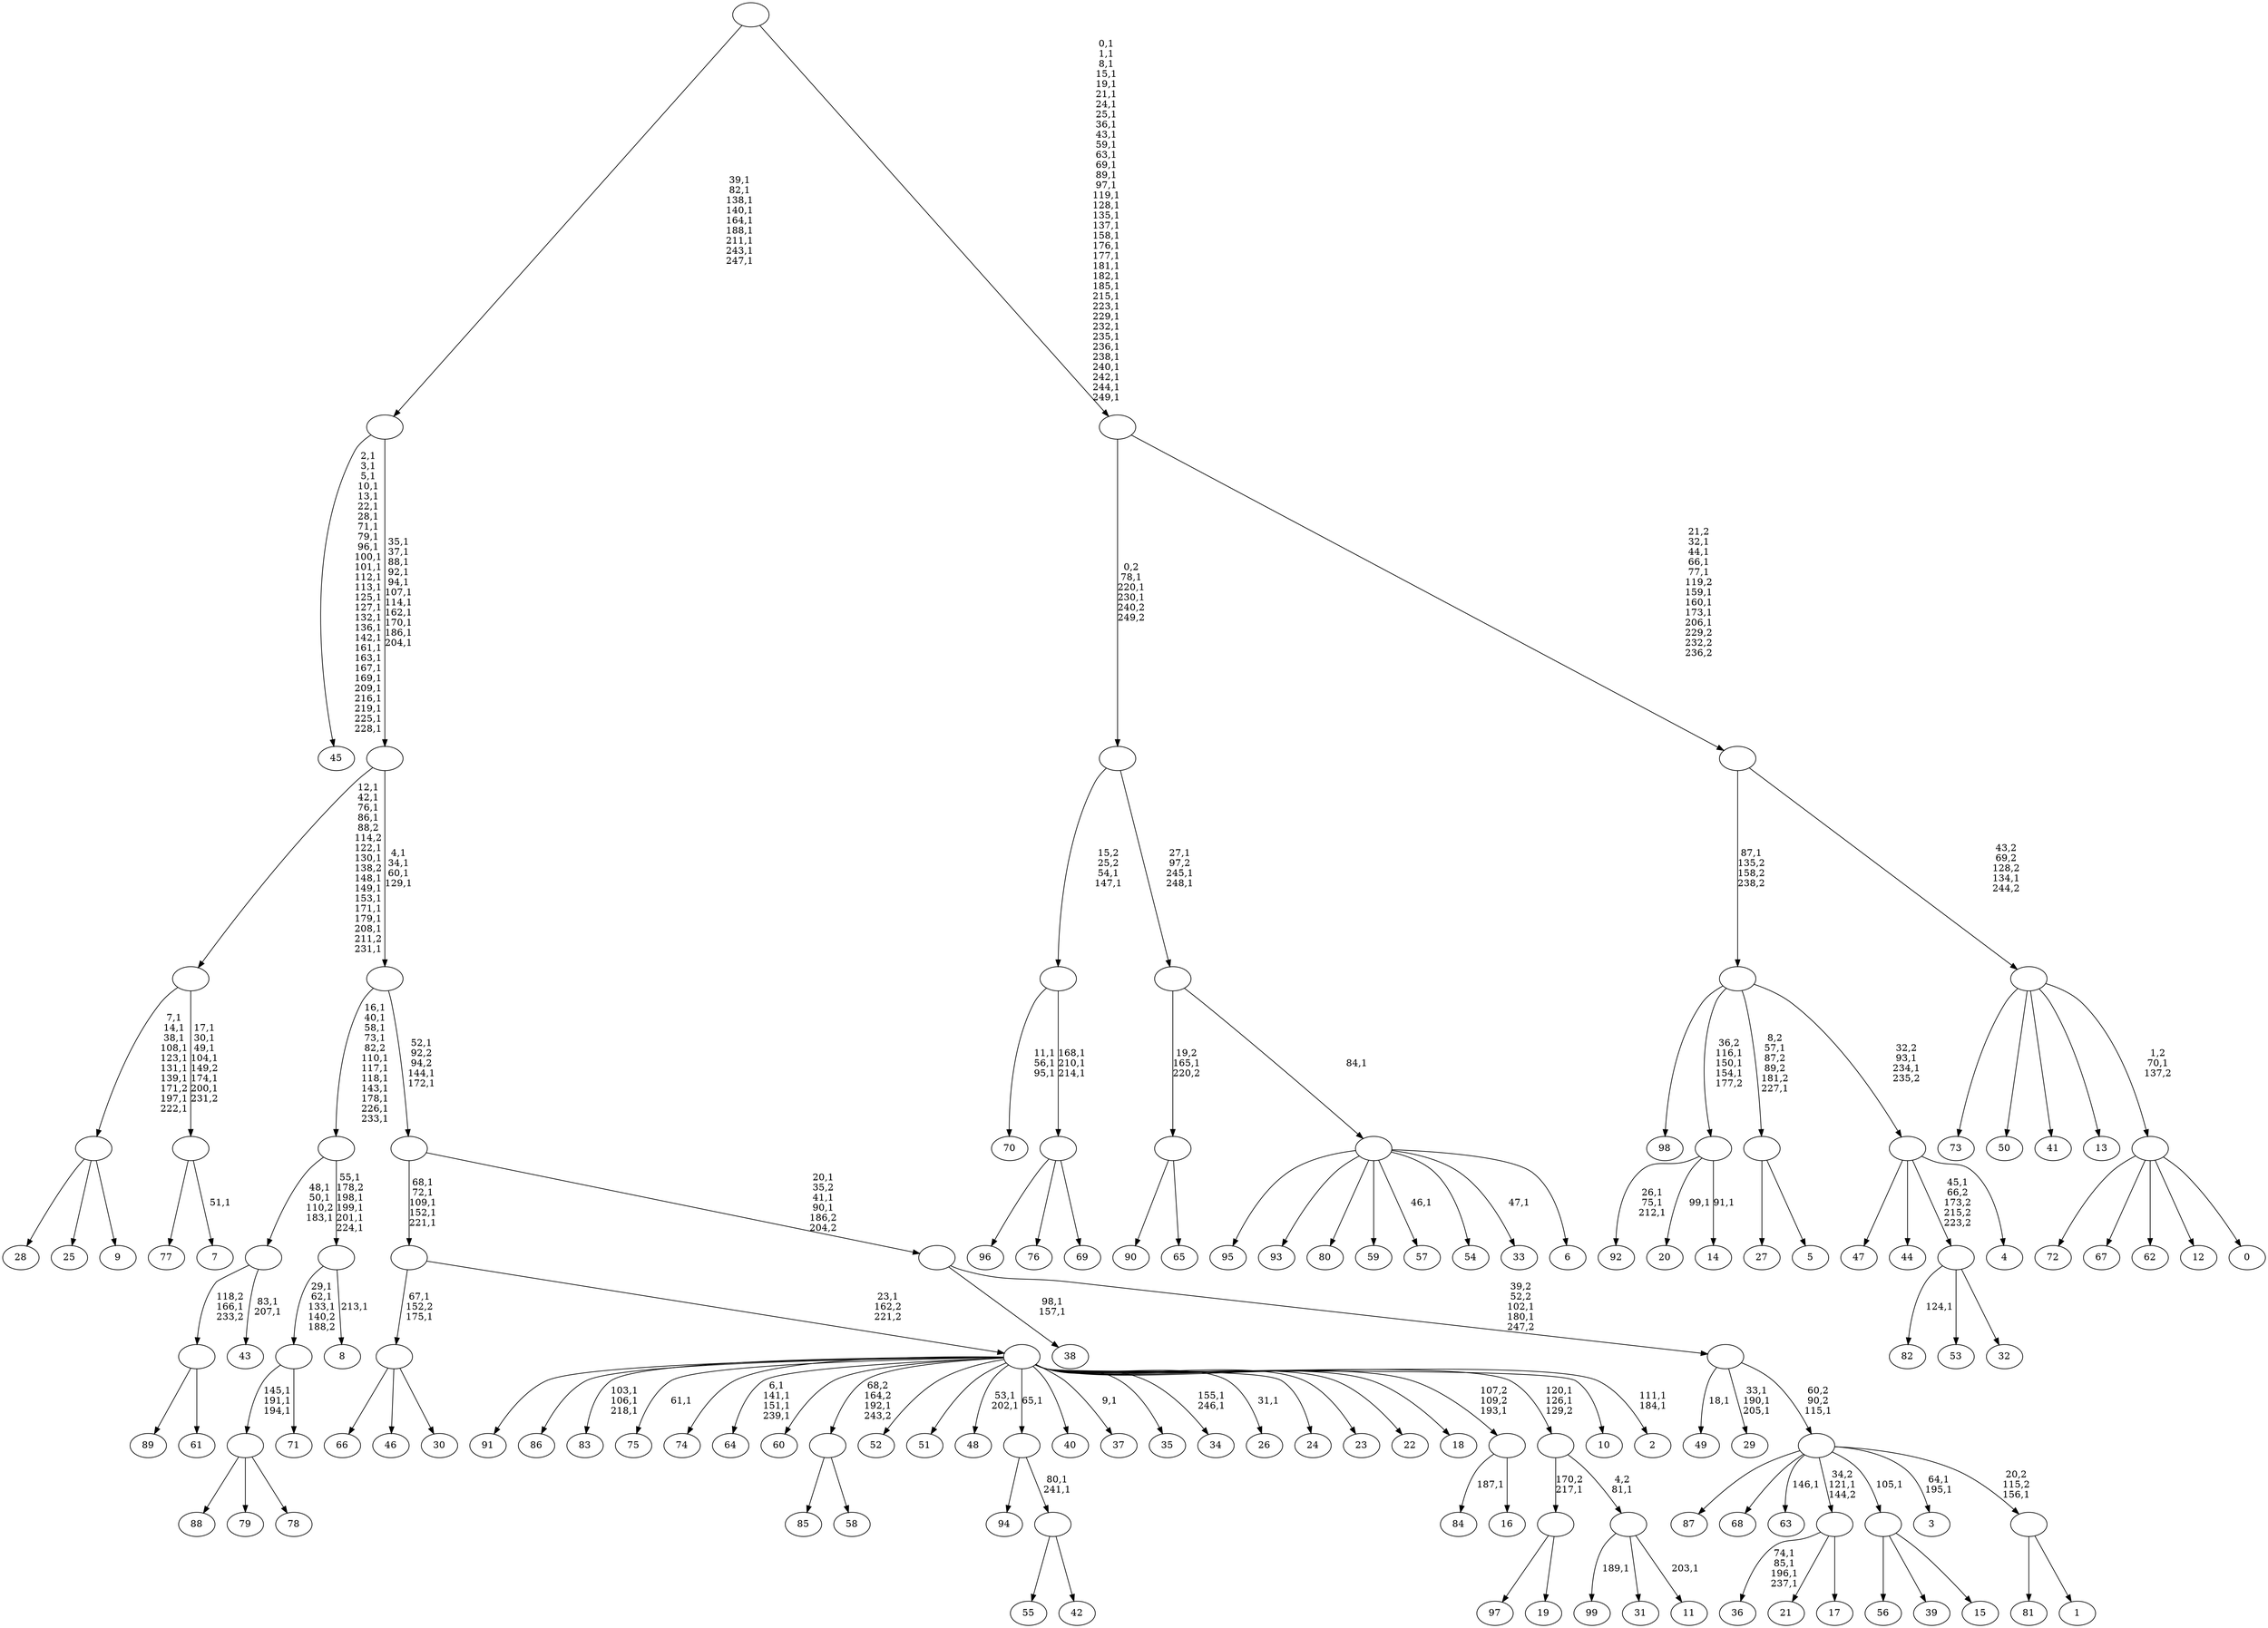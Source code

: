 digraph T {
	350 [label="99"]
	348 [label="98"]
	347 [label="97"]
	346 [label="96"]
	345 [label="95"]
	344 [label="94"]
	343 [label="93"]
	342 [label="92"]
	338 [label="91"]
	337 [label="90"]
	336 [label="89"]
	335 [label="88"]
	334 [label="87"]
	333 [label="86"]
	332 [label="85"]
	331 [label="84"]
	329 [label="83"]
	325 [label="82"]
	323 [label="81"]
	322 [label="80"]
	321 [label="79"]
	320 [label="78"]
	319 [label=""]
	316 [label="77"]
	315 [label="76"]
	314 [label="75"]
	312 [label="74"]
	311 [label="73"]
	310 [label="72"]
	309 [label="71"]
	308 [label=""]
	305 [label="70"]
	301 [label="69"]
	300 [label=""]
	297 [label=""]
	295 [label="68"]
	294 [label="67"]
	293 [label="66"]
	292 [label="65"]
	291 [label=""]
	290 [label="64"]
	285 [label="63"]
	283 [label="62"]
	282 [label="61"]
	281 [label=""]
	280 [label="60"]
	279 [label="59"]
	278 [label="58"]
	277 [label=""]
	276 [label="57"]
	274 [label="56"]
	273 [label="55"]
	272 [label="54"]
	271 [label="53"]
	270 [label="52"]
	269 [label="51"]
	268 [label="50"]
	267 [label="49"]
	265 [label="48"]
	262 [label="47"]
	261 [label="46"]
	260 [label="45"]
	231 [label="44"]
	230 [label="43"]
	227 [label=""]
	224 [label="42"]
	223 [label=""]
	221 [label=""]
	220 [label="41"]
	219 [label="40"]
	218 [label="39"]
	217 [label="38"]
	214 [label="37"]
	212 [label="36"]
	207 [label="35"]
	206 [label="34"]
	203 [label="33"]
	201 [label="32"]
	200 [label=""]
	199 [label="31"]
	198 [label="30"]
	197 [label=""]
	195 [label="29"]
	191 [label="28"]
	190 [label="27"]
	189 [label="26"]
	187 [label="25"]
	186 [label="24"]
	185 [label="23"]
	184 [label="22"]
	183 [label="21"]
	182 [label="20"]
	180 [label="19"]
	179 [label=""]
	178 [label="18"]
	177 [label="17"]
	176 [label=""]
	175 [label="16"]
	174 [label=""]
	173 [label="15"]
	172 [label=""]
	171 [label="14"]
	169 [label=""]
	166 [label="13"]
	165 [label="12"]
	164 [label="11"]
	162 [label=""]
	161 [label=""]
	159 [label="10"]
	158 [label="9"]
	157 [label=""]
	148 [label="8"]
	146 [label=""]
	141 [label=""]
	130 [label="7"]
	128 [label=""]
	122 [label=""]
	109 [label="6"]
	108 [label=""]
	107 [label=""]
	104 [label=""]
	101 [label="5"]
	100 [label=""]
	98 [label="4"]
	97 [label=""]
	95 [label=""]
	94 [label="3"]
	91 [label="2"]
	88 [label=""]
	87 [label=""]
	82 [label="1"]
	81 [label=""]
	80 [label=""]
	79 [label=""]
	77 [label=""]
	74 [label=""]
	71 [label=""]
	67 [label=""]
	56 [label=""]
	47 [label="0"]
	46 [label=""]
	45 [label=""]
	44 [label=""]
	36 [label=""]
	0 [label=""]
	319 -> 335 [label=""]
	319 -> 321 [label=""]
	319 -> 320 [label=""]
	308 -> 319 [label="145,1\n191,1\n194,1"]
	308 -> 309 [label=""]
	300 -> 346 [label=""]
	300 -> 315 [label=""]
	300 -> 301 [label=""]
	297 -> 300 [label="168,1\n210,1\n214,1"]
	297 -> 305 [label="11,1\n56,1\n95,1"]
	291 -> 337 [label=""]
	291 -> 292 [label=""]
	281 -> 336 [label=""]
	281 -> 282 [label=""]
	277 -> 332 [label=""]
	277 -> 278 [label=""]
	227 -> 230 [label="83,1\n207,1"]
	227 -> 281 [label="118,2\n166,1\n233,2"]
	223 -> 273 [label=""]
	223 -> 224 [label=""]
	221 -> 223 [label="80,1\n241,1"]
	221 -> 344 [label=""]
	200 -> 325 [label="124,1"]
	200 -> 271 [label=""]
	200 -> 201 [label=""]
	197 -> 293 [label=""]
	197 -> 261 [label=""]
	197 -> 198 [label=""]
	179 -> 347 [label=""]
	179 -> 180 [label=""]
	176 -> 212 [label="74,1\n85,1\n196,1\n237,1"]
	176 -> 183 [label=""]
	176 -> 177 [label=""]
	174 -> 331 [label="187,1"]
	174 -> 175 [label=""]
	172 -> 274 [label=""]
	172 -> 218 [label=""]
	172 -> 173 [label=""]
	169 -> 171 [label="91,1"]
	169 -> 182 [label="99,1"]
	169 -> 342 [label="26,1\n75,1\n212,1"]
	162 -> 164 [label="203,1"]
	162 -> 350 [label="189,1"]
	162 -> 199 [label=""]
	161 -> 179 [label="170,2\n217,1"]
	161 -> 162 [label="4,2\n81,1"]
	157 -> 191 [label=""]
	157 -> 187 [label=""]
	157 -> 158 [label=""]
	146 -> 148 [label="213,1"]
	146 -> 308 [label="29,1\n62,1\n133,1\n140,2\n188,2"]
	141 -> 146 [label="55,1\n178,2\n198,1\n199,1\n201,1\n224,1"]
	141 -> 227 [label="48,1\n50,1\n110,2\n183,1"]
	128 -> 130 [label="51,1"]
	128 -> 316 [label=""]
	122 -> 128 [label="17,1\n30,1\n49,1\n104,1\n149,2\n174,1\n200,1\n231,2"]
	122 -> 157 [label="7,1\n14,1\n38,1\n108,1\n123,1\n131,1\n139,1\n171,2\n197,1\n222,1"]
	108 -> 203 [label="47,1"]
	108 -> 276 [label="46,1"]
	108 -> 345 [label=""]
	108 -> 343 [label=""]
	108 -> 322 [label=""]
	108 -> 279 [label=""]
	108 -> 272 [label=""]
	108 -> 109 [label=""]
	107 -> 291 [label="19,2\n165,1\n220,2"]
	107 -> 108 [label="84,1"]
	104 -> 107 [label="27,1\n97,2\n245,1\n248,1"]
	104 -> 297 [label="15,2\n25,2\n54,1\n147,1"]
	100 -> 190 [label=""]
	100 -> 101 [label=""]
	97 -> 262 [label=""]
	97 -> 231 [label=""]
	97 -> 200 [label="45,1\n66,2\n173,2\n215,2\n223,2"]
	97 -> 98 [label=""]
	95 -> 97 [label="32,2\n93,1\n234,1\n235,2"]
	95 -> 100 [label="8,2\n57,1\n87,2\n89,2\n181,2\n227,1"]
	95 -> 169 [label="36,2\n116,1\n150,1\n154,1\n177,2"]
	95 -> 348 [label=""]
	88 -> 91 [label="111,1\n184,1"]
	88 -> 161 [label="120,1\n126,1\n129,2"]
	88 -> 189 [label="31,1"]
	88 -> 206 [label="155,1\n246,1"]
	88 -> 214 [label="9,1"]
	88 -> 265 [label="53,1\n202,1"]
	88 -> 290 [label="6,1\n141,1\n151,1\n239,1"]
	88 -> 314 [label="61,1"]
	88 -> 329 [label="103,1\n106,1\n218,1"]
	88 -> 338 [label=""]
	88 -> 333 [label=""]
	88 -> 312 [label=""]
	88 -> 280 [label=""]
	88 -> 277 [label="68,2\n164,2\n192,1\n243,2"]
	88 -> 270 [label=""]
	88 -> 269 [label=""]
	88 -> 221 [label="65,1"]
	88 -> 219 [label=""]
	88 -> 207 [label=""]
	88 -> 186 [label=""]
	88 -> 185 [label=""]
	88 -> 184 [label=""]
	88 -> 178 [label=""]
	88 -> 174 [label="107,2\n109,2\n193,1"]
	88 -> 159 [label=""]
	87 -> 197 [label="67,1\n152,2\n175,1"]
	87 -> 88 [label="23,1\n162,2\n221,2"]
	81 -> 323 [label=""]
	81 -> 82 [label=""]
	80 -> 94 [label="64,1\n195,1"]
	80 -> 285 [label="146,1"]
	80 -> 334 [label=""]
	80 -> 295 [label=""]
	80 -> 176 [label="34,2\n121,1\n144,2"]
	80 -> 172 [label="105,1"]
	80 -> 81 [label="20,2\n115,2\n156,1"]
	79 -> 195 [label="33,1\n190,1\n205,1"]
	79 -> 267 [label="18,1"]
	79 -> 80 [label="60,2\n90,2\n115,1"]
	77 -> 79 [label="39,2\n52,2\n102,1\n180,1\n247,2"]
	77 -> 217 [label="98,1\n157,1"]
	74 -> 77 [label="20,1\n35,2\n41,1\n90,1\n186,2\n204,2"]
	74 -> 87 [label="68,1\n72,1\n109,1\n152,1\n221,1"]
	71 -> 74 [label="52,1\n92,2\n94,2\n144,1\n172,1"]
	71 -> 141 [label="16,1\n40,1\n58,1\n73,1\n82,2\n110,1\n117,1\n118,1\n143,1\n178,1\n226,1\n233,1"]
	67 -> 71 [label="4,1\n34,1\n60,1\n129,1"]
	67 -> 122 [label="12,1\n42,1\n76,1\n86,1\n88,2\n114,2\n122,1\n130,1\n138,2\n148,1\n149,1\n153,1\n171,1\n179,1\n208,1\n211,2\n231,1"]
	56 -> 67 [label="35,1\n37,1\n88,1\n92,1\n94,1\n107,1\n114,1\n162,1\n170,1\n186,1\n204,1"]
	56 -> 260 [label="2,1\n3,1\n5,1\n10,1\n13,1\n22,1\n28,1\n71,1\n79,1\n96,1\n100,1\n101,1\n112,1\n113,1\n125,1\n127,1\n132,1\n136,1\n142,1\n161,1\n163,1\n167,1\n169,1\n209,1\n216,1\n219,1\n225,1\n228,1"]
	46 -> 310 [label=""]
	46 -> 294 [label=""]
	46 -> 283 [label=""]
	46 -> 165 [label=""]
	46 -> 47 [label=""]
	45 -> 311 [label=""]
	45 -> 268 [label=""]
	45 -> 220 [label=""]
	45 -> 166 [label=""]
	45 -> 46 [label="1,2\n70,1\n137,2"]
	44 -> 95 [label="87,1\n135,2\n158,2\n238,2"]
	44 -> 45 [label="43,2\n69,2\n128,2\n134,1\n244,2"]
	36 -> 44 [label="21,2\n32,1\n44,1\n66,1\n77,1\n119,2\n159,1\n160,1\n173,1\n206,1\n229,2\n232,2\n236,2"]
	36 -> 104 [label="0,2\n78,1\n220,1\n230,1\n240,2\n249,2"]
	0 -> 36 [label="0,1\n1,1\n8,1\n15,1\n19,1\n21,1\n24,1\n25,1\n36,1\n43,1\n59,1\n63,1\n69,1\n89,1\n97,1\n119,1\n128,1\n135,1\n137,1\n158,1\n176,1\n177,1\n181,1\n182,1\n185,1\n215,1\n223,1\n229,1\n232,1\n235,1\n236,1\n238,1\n240,1\n242,1\n244,1\n249,1"]
	0 -> 56 [label="39,1\n82,1\n138,1\n140,1\n164,1\n188,1\n211,1\n243,1\n247,1"]
}
